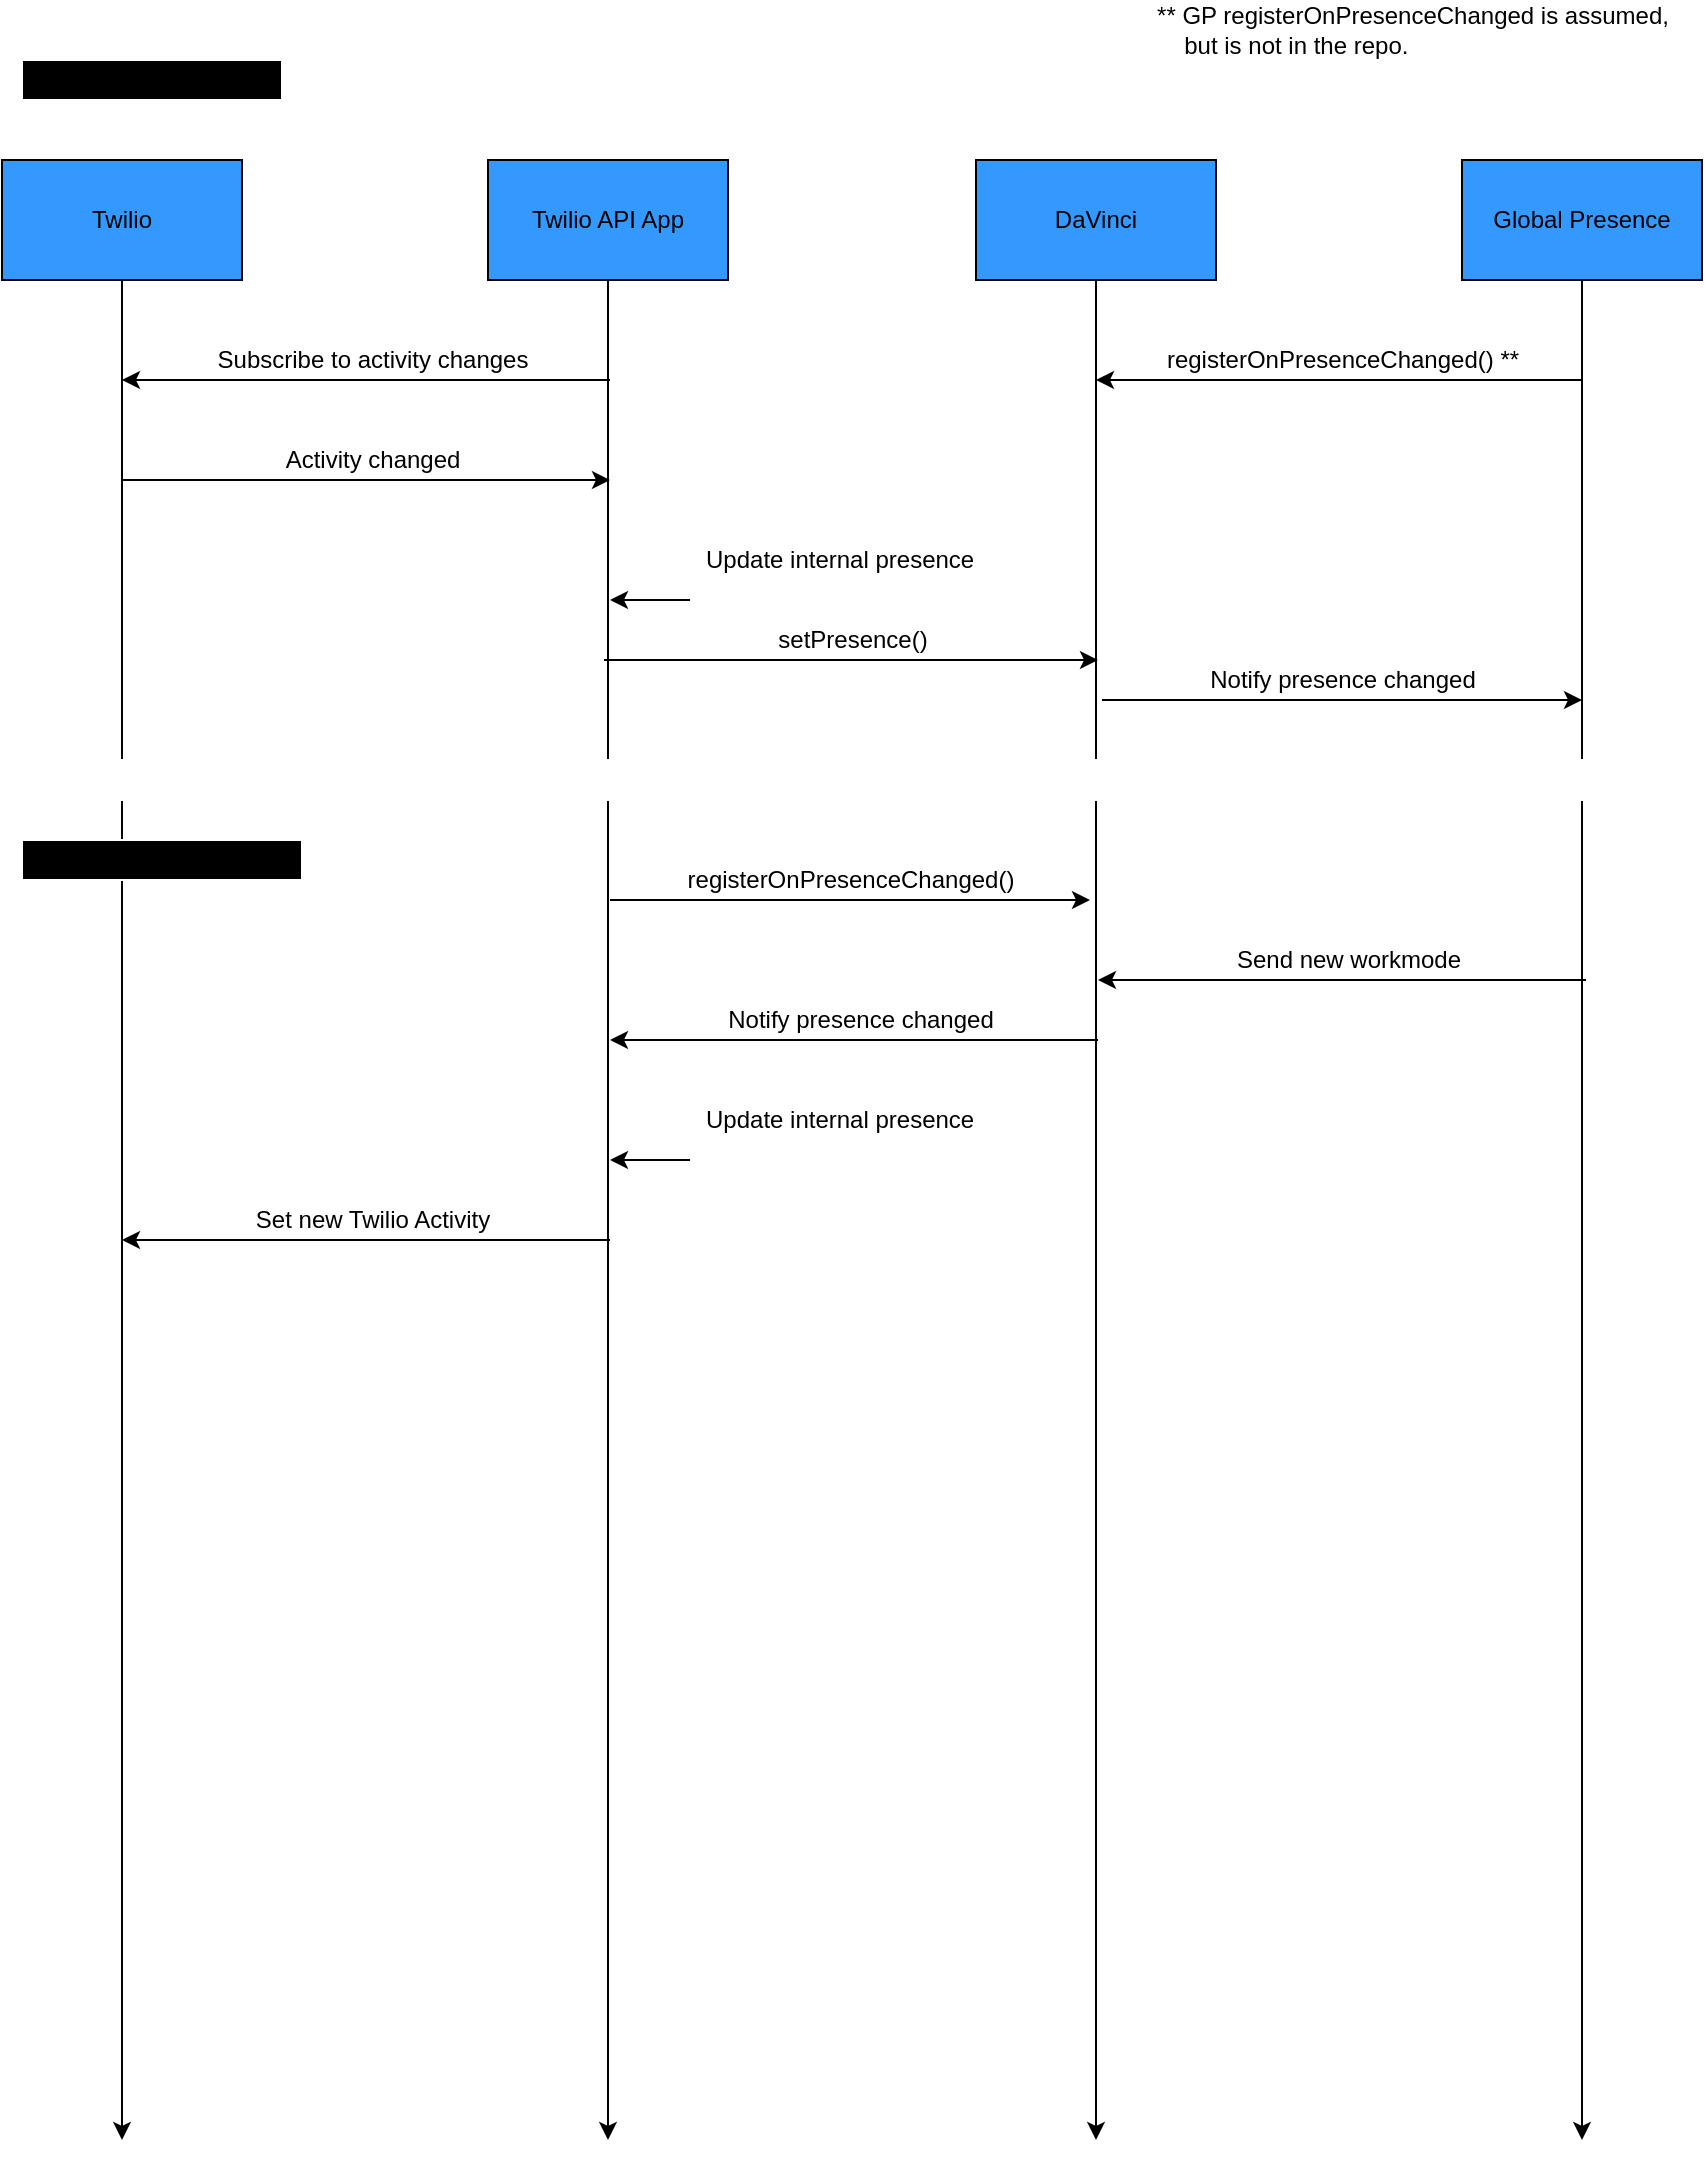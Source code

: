 <mxfile>
    <diagram id="qApNia1IlovnBelwISr6" name="Page-1">
        <mxGraphModel dx="1230" dy="574" grid="1" gridSize="10" guides="1" tooltips="1" connect="1" arrows="1" fold="1" page="1" pageScale="1" pageWidth="850" pageHeight="1100" math="0" shadow="0">
            <root>
                <mxCell id="0"/>
                <mxCell id="1" parent="0"/>
                <mxCell id="3" value="Twilio" style="rounded=0;whiteSpace=wrap;html=1;fillColor=#3399FF;" parent="1" vertex="1">
                    <mxGeometry y="100" width="120" height="60" as="geometry"/>
                </mxCell>
                <mxCell id="4" value="DaVinci" style="whiteSpace=wrap;html=1;fillColor=#3399FF;" parent="1" vertex="1">
                    <mxGeometry x="487" y="100" width="120" height="60" as="geometry"/>
                </mxCell>
                <mxCell id="5" value="Twilio API App" style="whiteSpace=wrap;html=1;fillColor=#3399FF;" parent="1" vertex="1">
                    <mxGeometry x="243" y="100" width="120" height="60" as="geometry"/>
                </mxCell>
                <mxCell id="6" value="Global Presence" style="whiteSpace=wrap;html=1;fillColor=#3399FF;" parent="1" vertex="1">
                    <mxGeometry x="730" y="100" width="120" height="60" as="geometry"/>
                </mxCell>
                <mxCell id="7" value="&lt;b&gt;To Global Presence&lt;/b&gt;" style="text;html=1;align=center;verticalAlign=middle;resizable=0;points=[];autosize=1;strokeColor=#FFFFFF;fillColor=#000000;" parent="1" vertex="1">
                    <mxGeometry x="10" y="50" width="130" height="20" as="geometry"/>
                </mxCell>
                <mxCell id="8" value="" style="endArrow=classic;html=1;exitX=0.5;exitY=1;exitDx=0;exitDy=0;" parent="1" source="3" edge="1">
                    <mxGeometry width="50" height="50" relative="1" as="geometry">
                        <mxPoint x="90" y="330" as="sourcePoint"/>
                        <mxPoint x="60" y="1090" as="targetPoint"/>
                    </mxGeometry>
                </mxCell>
                <mxCell id="9" value="" style="endArrow=classic;html=1;exitX=0.5;exitY=1;exitDx=0;exitDy=0;" parent="1" source="5" edge="1">
                    <mxGeometry width="50" height="50" relative="1" as="geometry">
                        <mxPoint x="330" y="350" as="sourcePoint"/>
                        <mxPoint x="303" y="1090" as="targetPoint"/>
                    </mxGeometry>
                </mxCell>
                <mxCell id="10" value="" style="endArrow=classic;html=1;exitX=0.5;exitY=1;exitDx=0;exitDy=0;" parent="1" source="4" edge="1">
                    <mxGeometry width="50" height="50" relative="1" as="geometry">
                        <mxPoint x="580" y="410" as="sourcePoint"/>
                        <mxPoint x="547" y="1090" as="targetPoint"/>
                    </mxGeometry>
                </mxCell>
                <mxCell id="11" value="" style="endArrow=classic;html=1;exitX=0.5;exitY=1;exitDx=0;exitDy=0;" parent="1" source="6" edge="1">
                    <mxGeometry width="50" height="50" relative="1" as="geometry">
                        <mxPoint x="680" y="320" as="sourcePoint"/>
                        <mxPoint x="790" y="1090" as="targetPoint"/>
                    </mxGeometry>
                </mxCell>
                <mxCell id="12" value="" style="endArrow=classic;html=1;" parent="1" edge="1">
                    <mxGeometry width="50" height="50" relative="1" as="geometry">
                        <mxPoint x="304" y="210" as="sourcePoint"/>
                        <mxPoint x="60" y="210" as="targetPoint"/>
                    </mxGeometry>
                </mxCell>
                <mxCell id="13" value="Subscribe to activity changes" style="text;html=1;align=center;verticalAlign=middle;resizable=0;points=[];autosize=1;strokeColor=none;" parent="1" vertex="1">
                    <mxGeometry x="100" y="190" width="170" height="20" as="geometry"/>
                </mxCell>
                <mxCell id="14" value="" style="endArrow=classic;html=1;" parent="1" edge="1">
                    <mxGeometry width="50" height="50" relative="1" as="geometry">
                        <mxPoint x="60" y="260" as="sourcePoint"/>
                        <mxPoint x="304" y="260" as="targetPoint"/>
                    </mxGeometry>
                </mxCell>
                <mxCell id="15" value="Activity changed" style="text;html=1;align=center;verticalAlign=middle;resizable=0;points=[];autosize=1;strokeColor=none;" parent="1" vertex="1">
                    <mxGeometry x="135" y="240" width="100" height="20" as="geometry"/>
                </mxCell>
                <mxCell id="18" value="" style="group" parent="1" vertex="1" connectable="0">
                    <mxGeometry x="304" y="280" width="40" height="40" as="geometry"/>
                </mxCell>
                <mxCell id="16" value="" style="shape=partialRectangle;whiteSpace=wrap;html=1;bottom=1;right=1;left=1;top=0;fillColor=none;routingCenterX=-0.5;strokeColor=#FFFFFF;rotation=-90;" parent="18" vertex="1">
                    <mxGeometry width="40" height="40" as="geometry"/>
                </mxCell>
                <mxCell id="17" value="" style="endArrow=classic;html=1;exitX=0;exitY=1;exitDx=0;exitDy=0;entryX=0;entryY=0;entryDx=0;entryDy=0;" parent="18" source="16" target="16" edge="1">
                    <mxGeometry width="50" height="50" relative="1" as="geometry">
                        <mxPoint y="120" as="sourcePoint"/>
                        <mxPoint x="50" y="70" as="targetPoint"/>
                    </mxGeometry>
                </mxCell>
                <mxCell id="19" value="Update internal presence" style="text;html=1;align=left;verticalAlign=middle;resizable=0;points=[];autosize=1;strokeColor=none;" parent="1" vertex="1">
                    <mxGeometry x="350" y="290" width="150" height="20" as="geometry"/>
                </mxCell>
                <mxCell id="20" value="" style="endArrow=classic;html=1;" parent="1" edge="1">
                    <mxGeometry width="50" height="50" relative="1" as="geometry">
                        <mxPoint x="301" y="350" as="sourcePoint"/>
                        <mxPoint x="548" y="350" as="targetPoint"/>
                    </mxGeometry>
                </mxCell>
                <mxCell id="21" value="setPresence()" style="text;html=1;align=center;verticalAlign=middle;resizable=0;points=[];autosize=1;strokeColor=none;" parent="1" vertex="1">
                    <mxGeometry x="380" y="330" width="90" height="20" as="geometry"/>
                </mxCell>
                <mxCell id="22" value="" style="endArrow=classic;html=1;" parent="1" edge="1">
                    <mxGeometry width="50" height="50" relative="1" as="geometry">
                        <mxPoint x="790" y="210" as="sourcePoint"/>
                        <mxPoint x="547" y="210" as="targetPoint"/>
                    </mxGeometry>
                </mxCell>
                <mxCell id="23" value="registerOnPresenceChanged() **" style="text;html=1;align=center;verticalAlign=middle;resizable=0;points=[];autosize=1;strokeColor=none;" parent="1" vertex="1">
                    <mxGeometry x="575" y="190" width="190" height="20" as="geometry"/>
                </mxCell>
                <mxCell id="24" value="" style="endArrow=classic;html=1;" parent="1" edge="1">
                    <mxGeometry width="50" height="50" relative="1" as="geometry">
                        <mxPoint x="550" y="370" as="sourcePoint"/>
                        <mxPoint x="790" y="370" as="targetPoint"/>
                    </mxGeometry>
                </mxCell>
                <mxCell id="25" value="Notify presence changed" style="text;html=1;align=center;verticalAlign=middle;resizable=0;points=[];autosize=1;strokeColor=none;" parent="1" vertex="1">
                    <mxGeometry x="595" y="350" width="150" height="20" as="geometry"/>
                </mxCell>
                <mxCell id="26" value="" style="rounded=0;whiteSpace=wrap;html=1;strokeColor=#FFFFFF;fillColor=#FFFFFF;" parent="1" vertex="1">
                    <mxGeometry y="400" width="850" height="20" as="geometry"/>
                </mxCell>
                <mxCell id="27" value="&lt;b&gt;From Global Presence&lt;/b&gt;" style="text;html=1;align=center;verticalAlign=middle;resizable=0;points=[];autosize=1;strokeColor=#FFFFFF;fillColor=#000000;" parent="1" vertex="1">
                    <mxGeometry x="10" y="440" width="140" height="20" as="geometry"/>
                </mxCell>
                <mxCell id="28" value="" style="endArrow=classic;html=1;" parent="1" edge="1">
                    <mxGeometry width="50" height="50" relative="1" as="geometry">
                        <mxPoint x="304" y="470" as="sourcePoint"/>
                        <mxPoint x="544" y="470" as="targetPoint"/>
                    </mxGeometry>
                </mxCell>
                <mxCell id="29" value="registerOnPresenceChanged()" style="text;html=1;align=center;verticalAlign=middle;resizable=0;points=[];autosize=1;strokeColor=none;" parent="1" vertex="1">
                    <mxGeometry x="334" y="450" width="180" height="20" as="geometry"/>
                </mxCell>
                <mxCell id="30" value="" style="endArrow=classic;html=1;" parent="1" edge="1">
                    <mxGeometry width="50" height="50" relative="1" as="geometry">
                        <mxPoint x="792" y="510" as="sourcePoint"/>
                        <mxPoint x="548" y="510" as="targetPoint"/>
                    </mxGeometry>
                </mxCell>
                <mxCell id="31" value="Send new workmode" style="text;html=1;align=center;verticalAlign=middle;resizable=0;points=[];autosize=1;strokeColor=none;" parent="1" vertex="1">
                    <mxGeometry x="608" y="490" width="130" height="20" as="geometry"/>
                </mxCell>
                <mxCell id="32" value="" style="endArrow=classic;html=1;" parent="1" edge="1">
                    <mxGeometry width="50" height="50" relative="1" as="geometry">
                        <mxPoint x="548" y="540" as="sourcePoint"/>
                        <mxPoint x="304" y="540" as="targetPoint"/>
                    </mxGeometry>
                </mxCell>
                <mxCell id="33" value="Notify presence changed" style="text;html=1;align=center;verticalAlign=middle;resizable=0;points=[];autosize=1;strokeColor=none;" parent="1" vertex="1">
                    <mxGeometry x="354" y="520" width="150" height="20" as="geometry"/>
                </mxCell>
                <mxCell id="34" value="" style="group" parent="1" vertex="1" connectable="0">
                    <mxGeometry x="304" y="560" width="40" height="40" as="geometry"/>
                </mxCell>
                <mxCell id="35" value="" style="shape=partialRectangle;whiteSpace=wrap;html=1;bottom=1;right=1;left=1;top=0;fillColor=none;routingCenterX=-0.5;strokeColor=#FFFFFF;rotation=-90;" parent="34" vertex="1">
                    <mxGeometry width="40" height="40" as="geometry"/>
                </mxCell>
                <mxCell id="36" value="" style="endArrow=classic;html=1;exitX=0;exitY=1;exitDx=0;exitDy=0;entryX=0;entryY=0;entryDx=0;entryDy=0;" parent="34" source="35" target="35" edge="1">
                    <mxGeometry width="50" height="50" relative="1" as="geometry">
                        <mxPoint y="120" as="sourcePoint"/>
                        <mxPoint x="50" y="70" as="targetPoint"/>
                    </mxGeometry>
                </mxCell>
                <mxCell id="37" value="Update internal presence" style="text;html=1;align=left;verticalAlign=middle;resizable=0;points=[];autosize=1;strokeColor=none;" parent="1" vertex="1">
                    <mxGeometry x="350" y="570" width="150" height="20" as="geometry"/>
                </mxCell>
                <mxCell id="38" value="" style="endArrow=classic;html=1;" parent="1" edge="1">
                    <mxGeometry width="50" height="50" relative="1" as="geometry">
                        <mxPoint x="304" y="640" as="sourcePoint"/>
                        <mxPoint x="60" y="640" as="targetPoint"/>
                    </mxGeometry>
                </mxCell>
                <mxCell id="39" value="Set new Twilio Activity" style="text;html=1;align=center;verticalAlign=middle;resizable=0;points=[];autosize=1;strokeColor=none;" parent="1" vertex="1">
                    <mxGeometry x="120" y="620" width="130" height="20" as="geometry"/>
                </mxCell>
                <mxCell id="40" value="** GP registerOnPresenceChanged is assumed,&lt;br&gt;but is not in the repo.&amp;nbsp; &amp;nbsp; &amp;nbsp; &amp;nbsp; &amp;nbsp; &amp;nbsp; &amp;nbsp; &amp;nbsp; &amp;nbsp; &amp;nbsp; &amp;nbsp; &amp;nbsp; &amp;nbsp; &amp;nbsp; &amp;nbsp; &amp;nbsp; &amp;nbsp; &amp;nbsp;" style="text;html=1;align=center;verticalAlign=middle;resizable=0;points=[];autosize=1;strokeColor=none;" vertex="1" parent="1">
                    <mxGeometry x="570" y="20" width="270" height="30" as="geometry"/>
                </mxCell>
            </root>
        </mxGraphModel>
    </diagram>
</mxfile>